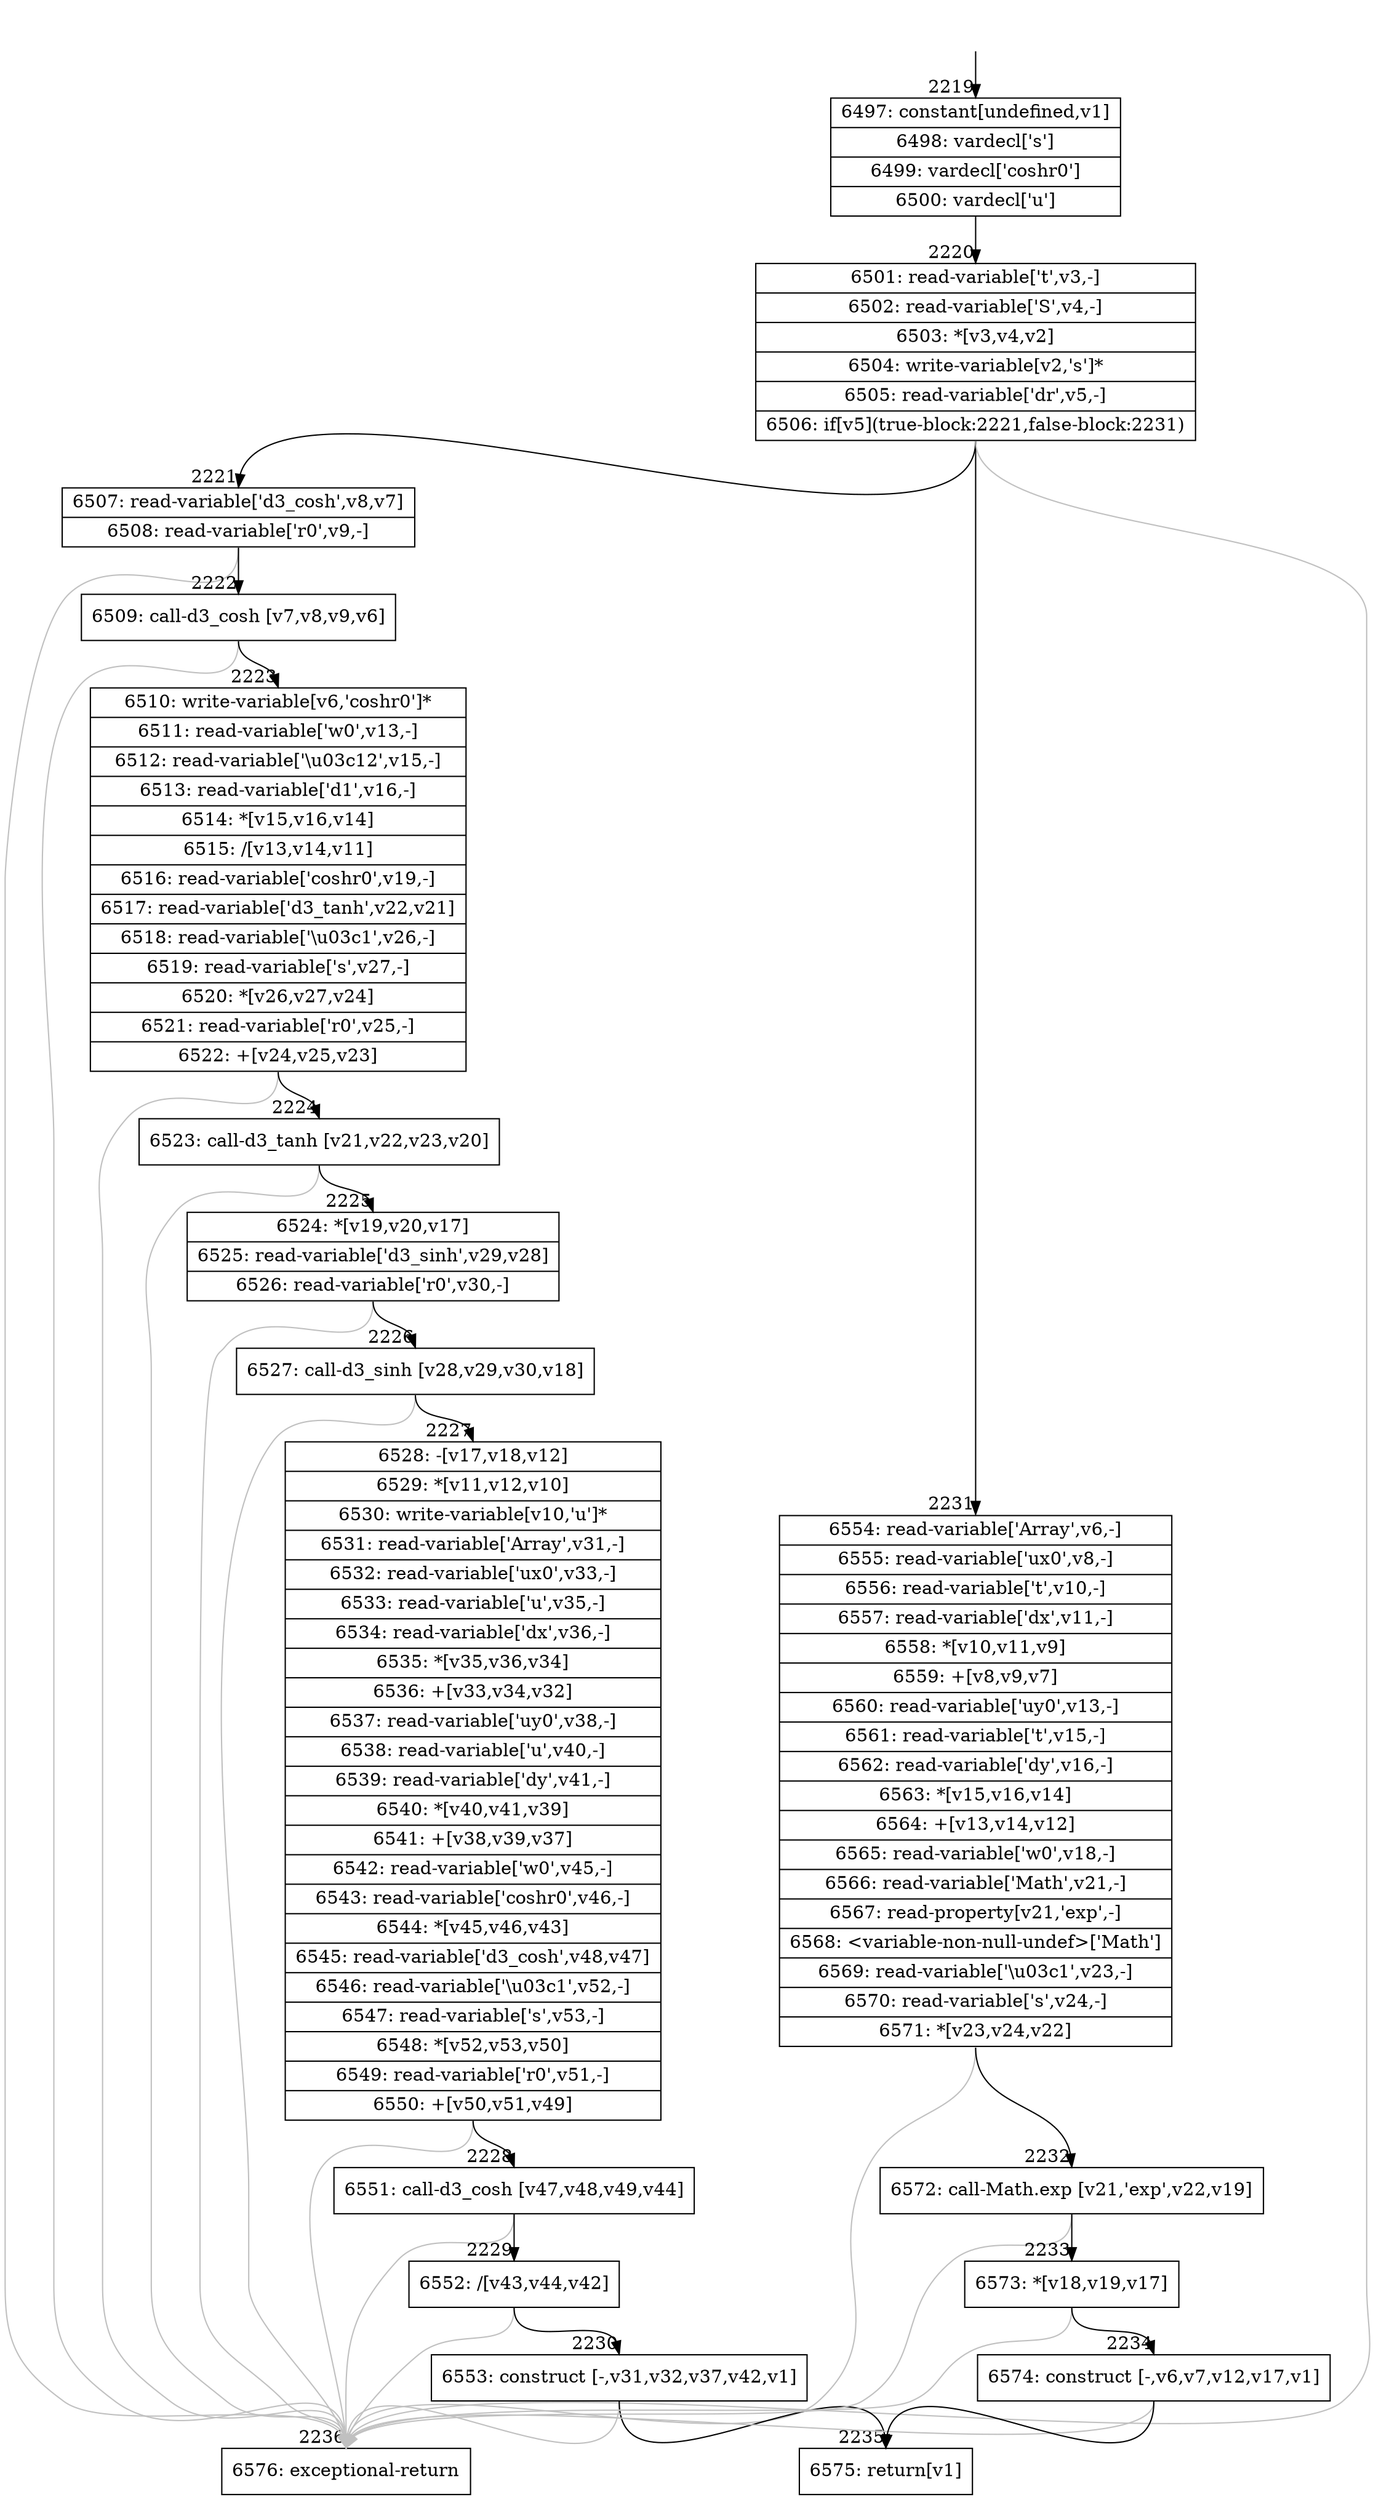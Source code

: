digraph {
rankdir="TD"
BB_entry215[shape=none,label=""];
BB_entry215 -> BB2219 [tailport=s, headport=n, headlabel="    2219"]
BB2219 [shape=record label="{6497: constant[undefined,v1]|6498: vardecl['s']|6499: vardecl['coshr0']|6500: vardecl['u']}" ] 
BB2219 -> BB2220 [tailport=s, headport=n, headlabel="      2220"]
BB2220 [shape=record label="{6501: read-variable['t',v3,-]|6502: read-variable['S',v4,-]|6503: *[v3,v4,v2]|6504: write-variable[v2,'s']*|6505: read-variable['dr',v5,-]|6506: if[v5](true-block:2221,false-block:2231)}" ] 
BB2220 -> BB2221 [tailport=s, headport=n, headlabel="      2221"]
BB2220 -> BB2231 [tailport=s, headport=n, headlabel="      2231"]
BB2220 -> BB2236 [tailport=s, headport=n, color=gray, headlabel="      2236"]
BB2221 [shape=record label="{6507: read-variable['d3_cosh',v8,v7]|6508: read-variable['r0',v9,-]}" ] 
BB2221 -> BB2222 [tailport=s, headport=n, headlabel="      2222"]
BB2221 -> BB2236 [tailport=s, headport=n, color=gray]
BB2222 [shape=record label="{6509: call-d3_cosh [v7,v8,v9,v6]}" ] 
BB2222 -> BB2223 [tailport=s, headport=n, headlabel="      2223"]
BB2222 -> BB2236 [tailport=s, headport=n, color=gray]
BB2223 [shape=record label="{6510: write-variable[v6,'coshr0']*|6511: read-variable['w0',v13,-]|6512: read-variable['\\u03c12',v15,-]|6513: read-variable['d1',v16,-]|6514: *[v15,v16,v14]|6515: /[v13,v14,v11]|6516: read-variable['coshr0',v19,-]|6517: read-variable['d3_tanh',v22,v21]|6518: read-variable['\\u03c1',v26,-]|6519: read-variable['s',v27,-]|6520: *[v26,v27,v24]|6521: read-variable['r0',v25,-]|6522: +[v24,v25,v23]}" ] 
BB2223 -> BB2224 [tailport=s, headport=n, headlabel="      2224"]
BB2223 -> BB2236 [tailport=s, headport=n, color=gray]
BB2224 [shape=record label="{6523: call-d3_tanh [v21,v22,v23,v20]}" ] 
BB2224 -> BB2225 [tailport=s, headport=n, headlabel="      2225"]
BB2224 -> BB2236 [tailport=s, headport=n, color=gray]
BB2225 [shape=record label="{6524: *[v19,v20,v17]|6525: read-variable['d3_sinh',v29,v28]|6526: read-variable['r0',v30,-]}" ] 
BB2225 -> BB2226 [tailport=s, headport=n, headlabel="      2226"]
BB2225 -> BB2236 [tailport=s, headport=n, color=gray]
BB2226 [shape=record label="{6527: call-d3_sinh [v28,v29,v30,v18]}" ] 
BB2226 -> BB2227 [tailport=s, headport=n, headlabel="      2227"]
BB2226 -> BB2236 [tailport=s, headport=n, color=gray]
BB2227 [shape=record label="{6528: -[v17,v18,v12]|6529: *[v11,v12,v10]|6530: write-variable[v10,'u']*|6531: read-variable['Array',v31,-]|6532: read-variable['ux0',v33,-]|6533: read-variable['u',v35,-]|6534: read-variable['dx',v36,-]|6535: *[v35,v36,v34]|6536: +[v33,v34,v32]|6537: read-variable['uy0',v38,-]|6538: read-variable['u',v40,-]|6539: read-variable['dy',v41,-]|6540: *[v40,v41,v39]|6541: +[v38,v39,v37]|6542: read-variable['w0',v45,-]|6543: read-variable['coshr0',v46,-]|6544: *[v45,v46,v43]|6545: read-variable['d3_cosh',v48,v47]|6546: read-variable['\\u03c1',v52,-]|6547: read-variable['s',v53,-]|6548: *[v52,v53,v50]|6549: read-variable['r0',v51,-]|6550: +[v50,v51,v49]}" ] 
BB2227 -> BB2228 [tailport=s, headport=n, headlabel="      2228"]
BB2227 -> BB2236 [tailport=s, headport=n, color=gray]
BB2228 [shape=record label="{6551: call-d3_cosh [v47,v48,v49,v44]}" ] 
BB2228 -> BB2229 [tailport=s, headport=n, headlabel="      2229"]
BB2228 -> BB2236 [tailport=s, headport=n, color=gray]
BB2229 [shape=record label="{6552: /[v43,v44,v42]}" ] 
BB2229 -> BB2230 [tailport=s, headport=n, headlabel="      2230"]
BB2229 -> BB2236 [tailport=s, headport=n, color=gray]
BB2230 [shape=record label="{6553: construct [-,v31,v32,v37,v42,v1]}" ] 
BB2230 -> BB2235 [tailport=s, headport=n, headlabel="      2235"]
BB2230 -> BB2236 [tailport=s, headport=n, color=gray]
BB2231 [shape=record label="{6554: read-variable['Array',v6,-]|6555: read-variable['ux0',v8,-]|6556: read-variable['t',v10,-]|6557: read-variable['dx',v11,-]|6558: *[v10,v11,v9]|6559: +[v8,v9,v7]|6560: read-variable['uy0',v13,-]|6561: read-variable['t',v15,-]|6562: read-variable['dy',v16,-]|6563: *[v15,v16,v14]|6564: +[v13,v14,v12]|6565: read-variable['w0',v18,-]|6566: read-variable['Math',v21,-]|6567: read-property[v21,'exp',-]|6568: \<variable-non-null-undef\>['Math']|6569: read-variable['\\u03c1',v23,-]|6570: read-variable['s',v24,-]|6571: *[v23,v24,v22]}" ] 
BB2231 -> BB2232 [tailport=s, headport=n, headlabel="      2232"]
BB2231 -> BB2236 [tailport=s, headport=n, color=gray]
BB2232 [shape=record label="{6572: call-Math.exp [v21,'exp',v22,v19]}" ] 
BB2232 -> BB2233 [tailport=s, headport=n, headlabel="      2233"]
BB2232 -> BB2236 [tailport=s, headport=n, color=gray]
BB2233 [shape=record label="{6573: *[v18,v19,v17]}" ] 
BB2233 -> BB2234 [tailport=s, headport=n, headlabel="      2234"]
BB2233 -> BB2236 [tailport=s, headport=n, color=gray]
BB2234 [shape=record label="{6574: construct [-,v6,v7,v12,v17,v1]}" ] 
BB2234 -> BB2235 [tailport=s, headport=n]
BB2234 -> BB2236 [tailport=s, headport=n, color=gray]
BB2235 [shape=record label="{6575: return[v1]}" ] 
BB2236 [shape=record label="{6576: exceptional-return}" ] 
//#$~ 1296
}
